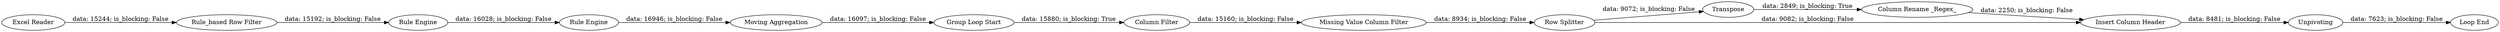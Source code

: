 digraph {
	"-3171467325561796329_45" [label=Transpose]
	"273865700226590872_50" [label=Unpivoting]
	"-3171467325561796329_48" [label="Column Filter"]
	"273865700226590872_10" [label="Excel Reader"]
	"-1062187377974504964_41" [label="Rule Engine"]
	"273865700226590872_49" [label="Loop End"]
	"-3171467325561796329_44" [label="Row Splitter"]
	"-1062187377974504964_39" [label="Rule_based Row Filter"]
	"-1062187377974504964_42" [label="Moving Aggregation"]
	"273865700226590872_43" [label="Group Loop Start"]
	"-1062187377974504964_51" [label="Rule Engine"]
	"-3171467325561796329_46" [label="Insert Column Header"]
	"-3171467325561796329_52" [label="Column Rename _Regex_"]
	"-3171467325561796329_53" [label="Missing Value Column Filter"]
	"-3171467325561796329_45" -> "-3171467325561796329_52" [label="data: 2849; is_blocking: True"]
	"-3171467325561796329_53" -> "-3171467325561796329_44" [label="data: 8934; is_blocking: False"]
	"273865700226590872_50" -> "273865700226590872_49" [label="data: 7623; is_blocking: False"]
	"-1062187377974504964_41" -> "-1062187377974504964_42" [label="data: 16946; is_blocking: False"]
	"-3171467325561796329_44" -> "-3171467325561796329_45" [label="data: 9072; is_blocking: False"]
	"-1062187377974504964_51" -> "-1062187377974504964_41" [label="data: 16028; is_blocking: False"]
	"-3171467325561796329_48" -> "-3171467325561796329_53" [label="data: 15160; is_blocking: False"]
	"-1062187377974504964_42" -> "273865700226590872_43" [label="data: 16097; is_blocking: False"]
	"-3171467325561796329_46" -> "273865700226590872_50" [label="data: 8481; is_blocking: False"]
	"273865700226590872_10" -> "-1062187377974504964_39" [label="data: 15244; is_blocking: False"]
	"-1062187377974504964_39" -> "-1062187377974504964_51" [label="data: 15192; is_blocking: False"]
	"-3171467325561796329_44" -> "-3171467325561796329_46" [label="data: 9082; is_blocking: False"]
	"-3171467325561796329_52" -> "-3171467325561796329_46" [label="data: 2250; is_blocking: False"]
	"273865700226590872_43" -> "-3171467325561796329_48" [label="data: 15880; is_blocking: True"]
	rankdir=LR
}
